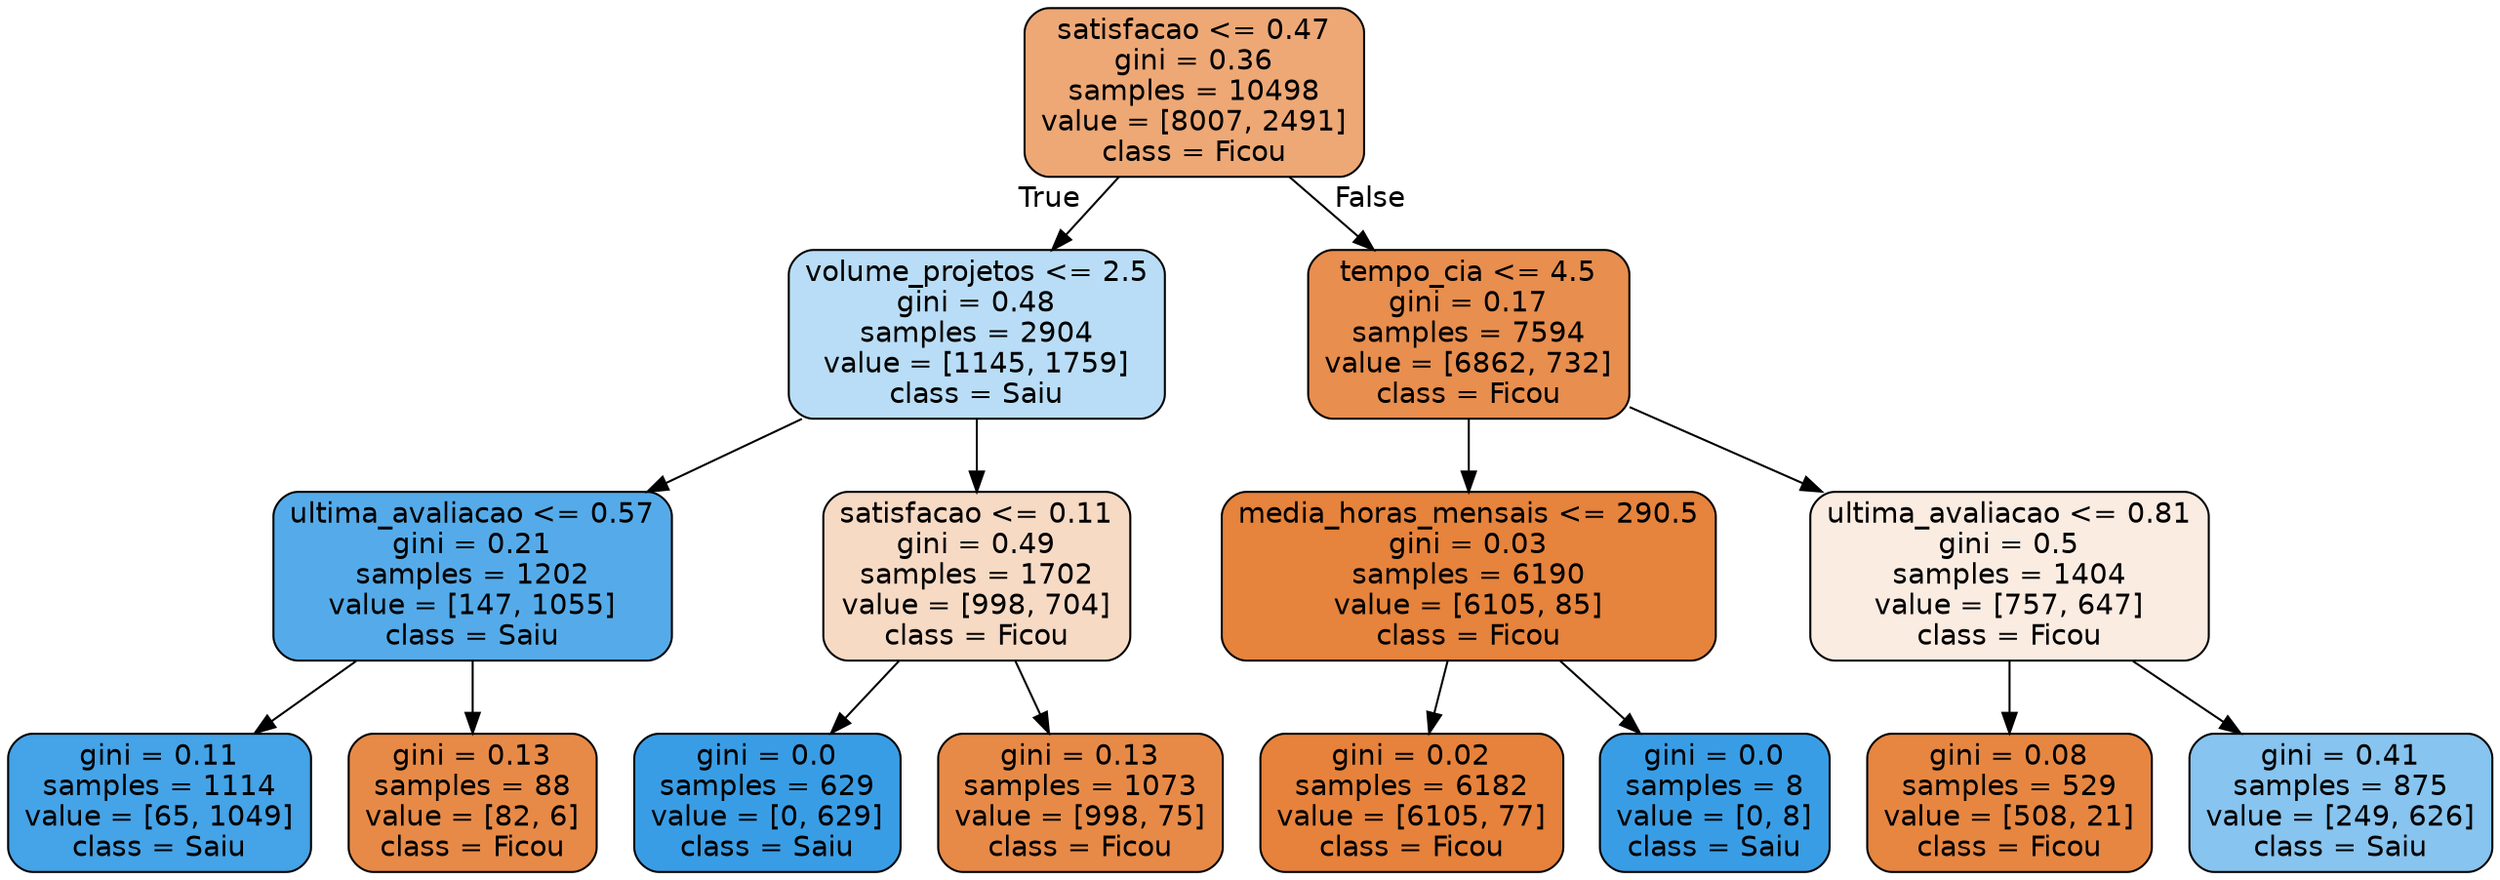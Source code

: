 digraph Tree {
node [shape=box, style="filled, rounded", color="black", fontname=helvetica] ;
edge [fontname=helvetica] ;
0 [label="satisfacao <= 0.47\ngini = 0.36\nsamples = 10498\nvalue = [8007, 2491]\nclass = Ficou", fillcolor="#e58139b0"] ;
1 [label="volume_projetos <= 2.5\ngini = 0.48\nsamples = 2904\nvalue = [1145, 1759]\nclass = Saiu", fillcolor="#399de559"] ;
0 -> 1 [labeldistance=2.5, labelangle=45, headlabel="True"] ;
2 [label="ultima_avaliacao <= 0.57\ngini = 0.21\nsamples = 1202\nvalue = [147, 1055]\nclass = Saiu", fillcolor="#399de5db"] ;
1 -> 2 ;
3 [label="gini = 0.11\nsamples = 1114\nvalue = [65, 1049]\nclass = Saiu", fillcolor="#399de5ef"] ;
2 -> 3 ;
4 [label="gini = 0.13\nsamples = 88\nvalue = [82, 6]\nclass = Ficou", fillcolor="#e58139ec"] ;
2 -> 4 ;
5 [label="satisfacao <= 0.11\ngini = 0.49\nsamples = 1702\nvalue = [998, 704]\nclass = Ficou", fillcolor="#e581394b"] ;
1 -> 5 ;
6 [label="gini = 0.0\nsamples = 629\nvalue = [0, 629]\nclass = Saiu", fillcolor="#399de5ff"] ;
5 -> 6 ;
7 [label="gini = 0.13\nsamples = 1073\nvalue = [998, 75]\nclass = Ficou", fillcolor="#e58139ec"] ;
5 -> 7 ;
8 [label="tempo_cia <= 4.5\ngini = 0.17\nsamples = 7594\nvalue = [6862, 732]\nclass = Ficou", fillcolor="#e58139e4"] ;
0 -> 8 [labeldistance=2.5, labelangle=-45, headlabel="False"] ;
9 [label="media_horas_mensais <= 290.5\ngini = 0.03\nsamples = 6190\nvalue = [6105, 85]\nclass = Ficou", fillcolor="#e58139fb"] ;
8 -> 9 ;
10 [label="gini = 0.02\nsamples = 6182\nvalue = [6105, 77]\nclass = Ficou", fillcolor="#e58139fc"] ;
9 -> 10 ;
11 [label="gini = 0.0\nsamples = 8\nvalue = [0, 8]\nclass = Saiu", fillcolor="#399de5ff"] ;
9 -> 11 ;
12 [label="ultima_avaliacao <= 0.81\ngini = 0.5\nsamples = 1404\nvalue = [757, 647]\nclass = Ficou", fillcolor="#e5813925"] ;
8 -> 12 ;
13 [label="gini = 0.08\nsamples = 529\nvalue = [508, 21]\nclass = Ficou", fillcolor="#e58139f4"] ;
12 -> 13 ;
14 [label="gini = 0.41\nsamples = 875\nvalue = [249, 626]\nclass = Saiu", fillcolor="#399de59a"] ;
12 -> 14 ;
}